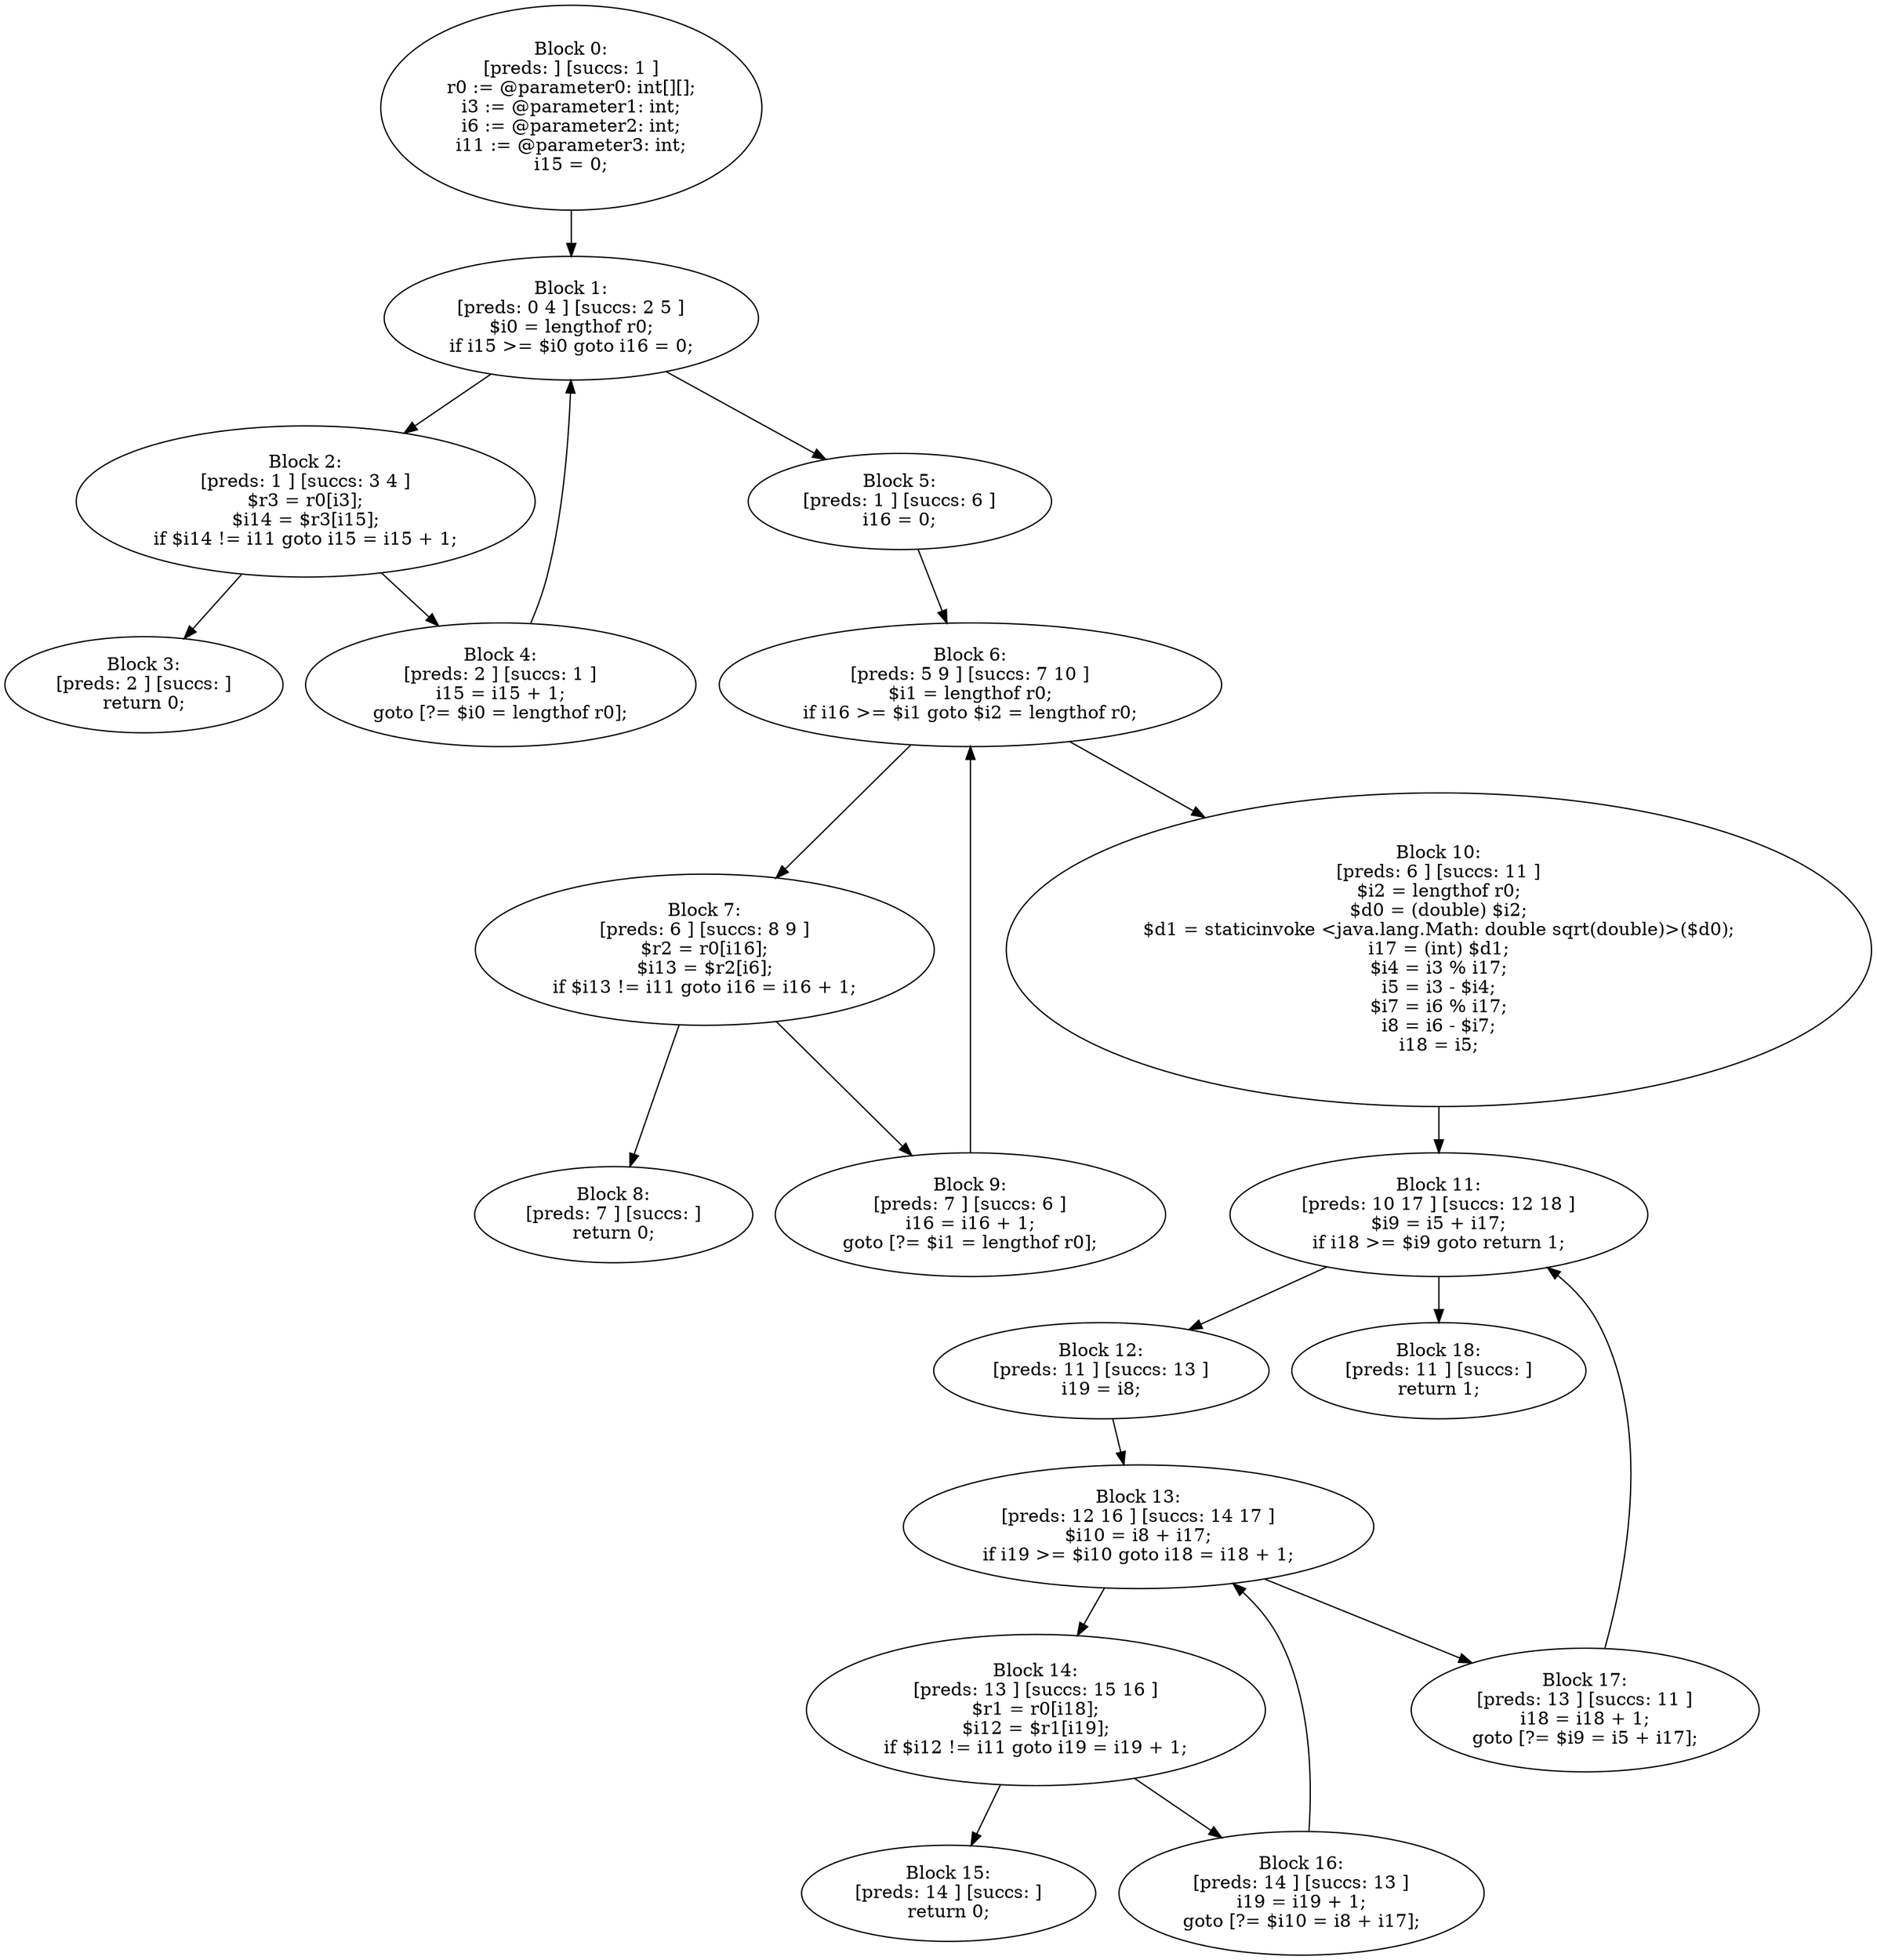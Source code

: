 digraph "unitGraph" {
    "Block 0:
[preds: ] [succs: 1 ]
r0 := @parameter0: int[][];
i3 := @parameter1: int;
i6 := @parameter2: int;
i11 := @parameter3: int;
i15 = 0;
"
    "Block 1:
[preds: 0 4 ] [succs: 2 5 ]
$i0 = lengthof r0;
if i15 >= $i0 goto i16 = 0;
"
    "Block 2:
[preds: 1 ] [succs: 3 4 ]
$r3 = r0[i3];
$i14 = $r3[i15];
if $i14 != i11 goto i15 = i15 + 1;
"
    "Block 3:
[preds: 2 ] [succs: ]
return 0;
"
    "Block 4:
[preds: 2 ] [succs: 1 ]
i15 = i15 + 1;
goto [?= $i0 = lengthof r0];
"
    "Block 5:
[preds: 1 ] [succs: 6 ]
i16 = 0;
"
    "Block 6:
[preds: 5 9 ] [succs: 7 10 ]
$i1 = lengthof r0;
if i16 >= $i1 goto $i2 = lengthof r0;
"
    "Block 7:
[preds: 6 ] [succs: 8 9 ]
$r2 = r0[i16];
$i13 = $r2[i6];
if $i13 != i11 goto i16 = i16 + 1;
"
    "Block 8:
[preds: 7 ] [succs: ]
return 0;
"
    "Block 9:
[preds: 7 ] [succs: 6 ]
i16 = i16 + 1;
goto [?= $i1 = lengthof r0];
"
    "Block 10:
[preds: 6 ] [succs: 11 ]
$i2 = lengthof r0;
$d0 = (double) $i2;
$d1 = staticinvoke <java.lang.Math: double sqrt(double)>($d0);
i17 = (int) $d1;
$i4 = i3 % i17;
i5 = i3 - $i4;
$i7 = i6 % i17;
i8 = i6 - $i7;
i18 = i5;
"
    "Block 11:
[preds: 10 17 ] [succs: 12 18 ]
$i9 = i5 + i17;
if i18 >= $i9 goto return 1;
"
    "Block 12:
[preds: 11 ] [succs: 13 ]
i19 = i8;
"
    "Block 13:
[preds: 12 16 ] [succs: 14 17 ]
$i10 = i8 + i17;
if i19 >= $i10 goto i18 = i18 + 1;
"
    "Block 14:
[preds: 13 ] [succs: 15 16 ]
$r1 = r0[i18];
$i12 = $r1[i19];
if $i12 != i11 goto i19 = i19 + 1;
"
    "Block 15:
[preds: 14 ] [succs: ]
return 0;
"
    "Block 16:
[preds: 14 ] [succs: 13 ]
i19 = i19 + 1;
goto [?= $i10 = i8 + i17];
"
    "Block 17:
[preds: 13 ] [succs: 11 ]
i18 = i18 + 1;
goto [?= $i9 = i5 + i17];
"
    "Block 18:
[preds: 11 ] [succs: ]
return 1;
"
    "Block 0:
[preds: ] [succs: 1 ]
r0 := @parameter0: int[][];
i3 := @parameter1: int;
i6 := @parameter2: int;
i11 := @parameter3: int;
i15 = 0;
"->"Block 1:
[preds: 0 4 ] [succs: 2 5 ]
$i0 = lengthof r0;
if i15 >= $i0 goto i16 = 0;
";
    "Block 1:
[preds: 0 4 ] [succs: 2 5 ]
$i0 = lengthof r0;
if i15 >= $i0 goto i16 = 0;
"->"Block 2:
[preds: 1 ] [succs: 3 4 ]
$r3 = r0[i3];
$i14 = $r3[i15];
if $i14 != i11 goto i15 = i15 + 1;
";
    "Block 1:
[preds: 0 4 ] [succs: 2 5 ]
$i0 = lengthof r0;
if i15 >= $i0 goto i16 = 0;
"->"Block 5:
[preds: 1 ] [succs: 6 ]
i16 = 0;
";
    "Block 2:
[preds: 1 ] [succs: 3 4 ]
$r3 = r0[i3];
$i14 = $r3[i15];
if $i14 != i11 goto i15 = i15 + 1;
"->"Block 3:
[preds: 2 ] [succs: ]
return 0;
";
    "Block 2:
[preds: 1 ] [succs: 3 4 ]
$r3 = r0[i3];
$i14 = $r3[i15];
if $i14 != i11 goto i15 = i15 + 1;
"->"Block 4:
[preds: 2 ] [succs: 1 ]
i15 = i15 + 1;
goto [?= $i0 = lengthof r0];
";
    "Block 4:
[preds: 2 ] [succs: 1 ]
i15 = i15 + 1;
goto [?= $i0 = lengthof r0];
"->"Block 1:
[preds: 0 4 ] [succs: 2 5 ]
$i0 = lengthof r0;
if i15 >= $i0 goto i16 = 0;
";
    "Block 5:
[preds: 1 ] [succs: 6 ]
i16 = 0;
"->"Block 6:
[preds: 5 9 ] [succs: 7 10 ]
$i1 = lengthof r0;
if i16 >= $i1 goto $i2 = lengthof r0;
";
    "Block 6:
[preds: 5 9 ] [succs: 7 10 ]
$i1 = lengthof r0;
if i16 >= $i1 goto $i2 = lengthof r0;
"->"Block 7:
[preds: 6 ] [succs: 8 9 ]
$r2 = r0[i16];
$i13 = $r2[i6];
if $i13 != i11 goto i16 = i16 + 1;
";
    "Block 6:
[preds: 5 9 ] [succs: 7 10 ]
$i1 = lengthof r0;
if i16 >= $i1 goto $i2 = lengthof r0;
"->"Block 10:
[preds: 6 ] [succs: 11 ]
$i2 = lengthof r0;
$d0 = (double) $i2;
$d1 = staticinvoke <java.lang.Math: double sqrt(double)>($d0);
i17 = (int) $d1;
$i4 = i3 % i17;
i5 = i3 - $i4;
$i7 = i6 % i17;
i8 = i6 - $i7;
i18 = i5;
";
    "Block 7:
[preds: 6 ] [succs: 8 9 ]
$r2 = r0[i16];
$i13 = $r2[i6];
if $i13 != i11 goto i16 = i16 + 1;
"->"Block 8:
[preds: 7 ] [succs: ]
return 0;
";
    "Block 7:
[preds: 6 ] [succs: 8 9 ]
$r2 = r0[i16];
$i13 = $r2[i6];
if $i13 != i11 goto i16 = i16 + 1;
"->"Block 9:
[preds: 7 ] [succs: 6 ]
i16 = i16 + 1;
goto [?= $i1 = lengthof r0];
";
    "Block 9:
[preds: 7 ] [succs: 6 ]
i16 = i16 + 1;
goto [?= $i1 = lengthof r0];
"->"Block 6:
[preds: 5 9 ] [succs: 7 10 ]
$i1 = lengthof r0;
if i16 >= $i1 goto $i2 = lengthof r0;
";
    "Block 10:
[preds: 6 ] [succs: 11 ]
$i2 = lengthof r0;
$d0 = (double) $i2;
$d1 = staticinvoke <java.lang.Math: double sqrt(double)>($d0);
i17 = (int) $d1;
$i4 = i3 % i17;
i5 = i3 - $i4;
$i7 = i6 % i17;
i8 = i6 - $i7;
i18 = i5;
"->"Block 11:
[preds: 10 17 ] [succs: 12 18 ]
$i9 = i5 + i17;
if i18 >= $i9 goto return 1;
";
    "Block 11:
[preds: 10 17 ] [succs: 12 18 ]
$i9 = i5 + i17;
if i18 >= $i9 goto return 1;
"->"Block 12:
[preds: 11 ] [succs: 13 ]
i19 = i8;
";
    "Block 11:
[preds: 10 17 ] [succs: 12 18 ]
$i9 = i5 + i17;
if i18 >= $i9 goto return 1;
"->"Block 18:
[preds: 11 ] [succs: ]
return 1;
";
    "Block 12:
[preds: 11 ] [succs: 13 ]
i19 = i8;
"->"Block 13:
[preds: 12 16 ] [succs: 14 17 ]
$i10 = i8 + i17;
if i19 >= $i10 goto i18 = i18 + 1;
";
    "Block 13:
[preds: 12 16 ] [succs: 14 17 ]
$i10 = i8 + i17;
if i19 >= $i10 goto i18 = i18 + 1;
"->"Block 14:
[preds: 13 ] [succs: 15 16 ]
$r1 = r0[i18];
$i12 = $r1[i19];
if $i12 != i11 goto i19 = i19 + 1;
";
    "Block 13:
[preds: 12 16 ] [succs: 14 17 ]
$i10 = i8 + i17;
if i19 >= $i10 goto i18 = i18 + 1;
"->"Block 17:
[preds: 13 ] [succs: 11 ]
i18 = i18 + 1;
goto [?= $i9 = i5 + i17];
";
    "Block 14:
[preds: 13 ] [succs: 15 16 ]
$r1 = r0[i18];
$i12 = $r1[i19];
if $i12 != i11 goto i19 = i19 + 1;
"->"Block 15:
[preds: 14 ] [succs: ]
return 0;
";
    "Block 14:
[preds: 13 ] [succs: 15 16 ]
$r1 = r0[i18];
$i12 = $r1[i19];
if $i12 != i11 goto i19 = i19 + 1;
"->"Block 16:
[preds: 14 ] [succs: 13 ]
i19 = i19 + 1;
goto [?= $i10 = i8 + i17];
";
    "Block 16:
[preds: 14 ] [succs: 13 ]
i19 = i19 + 1;
goto [?= $i10 = i8 + i17];
"->"Block 13:
[preds: 12 16 ] [succs: 14 17 ]
$i10 = i8 + i17;
if i19 >= $i10 goto i18 = i18 + 1;
";
    "Block 17:
[preds: 13 ] [succs: 11 ]
i18 = i18 + 1;
goto [?= $i9 = i5 + i17];
"->"Block 11:
[preds: 10 17 ] [succs: 12 18 ]
$i9 = i5 + i17;
if i18 >= $i9 goto return 1;
";
}
